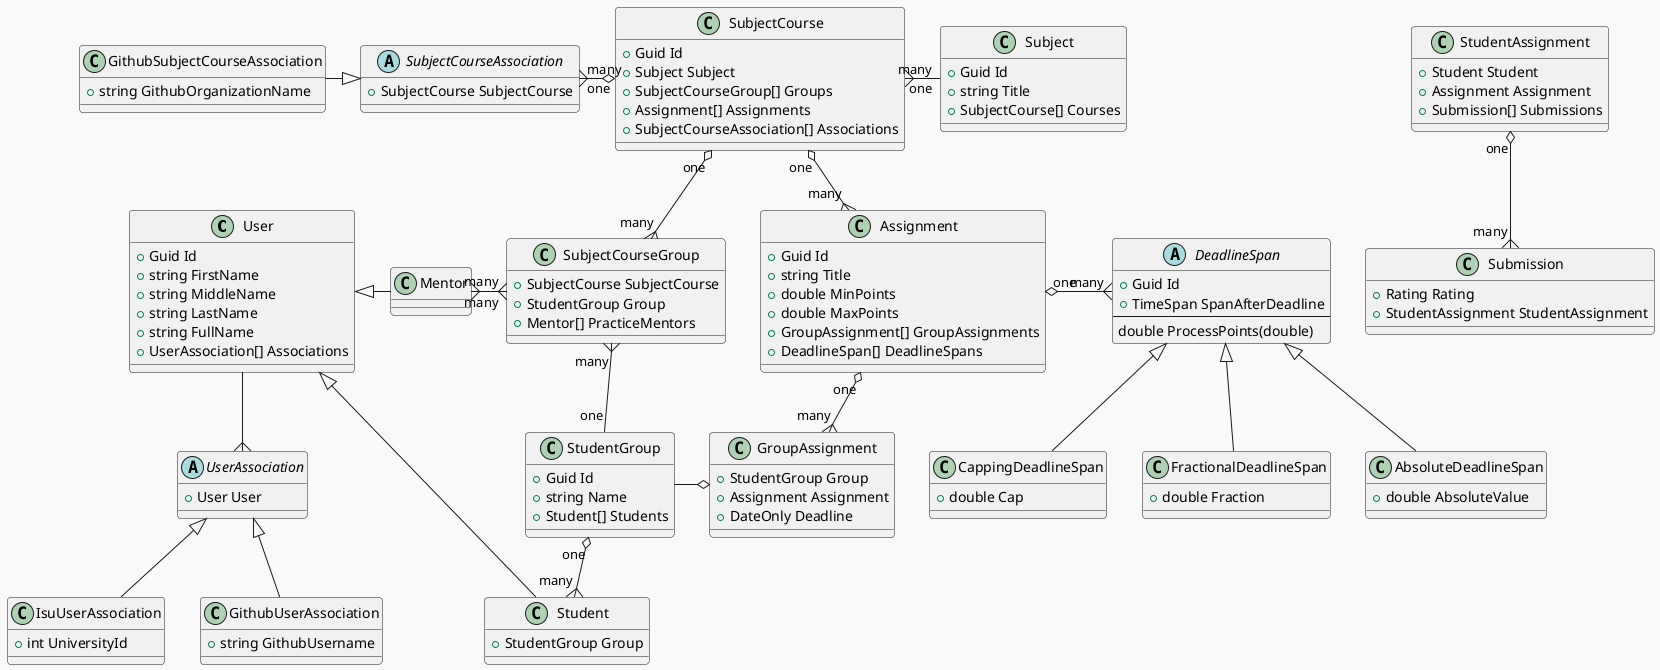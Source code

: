 @startuml
!theme mars

class User
{
    + Guid Id
    + string FirstName
    + string MiddleName
    + string LastName
    + string FullName
    + UserAssociation[] Associations
}

User <|-- Student
class Student
{
    + StudentGroup Group
}

User <|- Mentor
class Mentor 
{

}

class StudentGroup
{
    + Guid Id
    + string Name
    + Student[] Students
}

class Assignment
{
    + Guid Id
    + string Title
    + double MinPoints
    + double MaxPoints
    + GroupAssignment[] GroupAssignments
    + DeadlineSpan[] DeadlineSpans
}

class StudentAssignment
{
    + Student Student
    + Assignment Assignment
    + Submission[] Submissions
}

class Submission
{
    + Rating Rating
    + StudentAssignment StudentAssignment
}

class GroupAssignment
{
    + StudentGroup Group
    + Assignment Assignment
    + DateOnly Deadline
}

class SubjectCourse
{
    + Guid Id
    + Subject Subject
    + SubjectCourseGroup[] Groups
    + Assignment[] Assignments
    + SubjectCourseAssociation[] Associations
}

class SubjectCourseGroup
{
    + SubjectCourse SubjectCourse
    + StudentGroup Group
    + Mentor[] PracticeMentors
}

class Subject 
{
    + Guid Id
    + string Title
    + SubjectCourse[] Courses
}

abstract class DeadlineSpan
{
    + Guid Id
    + TimeSpan SpanAfterDeadline
    --
    double ProcessPoints(double)
}

DeadlineSpan <|-- AbsoluteDeadlineSpan
class AbsoluteDeadlineSpan
{
    + double AbsoluteValue
}

DeadlineSpan <|-- CappingDeadlineSpan
class CappingDeadlineSpan
{
    + double Cap
}

DeadlineSpan <|-- FractionalDeadlineSpan
class FractionalDeadlineSpan
{
    + double Fraction
}

abstract class UserAssociation
{
    + User User
}

UserAssociation <|-- IsuUserAssociation
class IsuUserAssociation
{
    + int UniversityId
}

UserAssociation <|-- GithubUserAssociation
class GithubUserAssociation
{
    + string GithubUsername
}

abstract class SubjectCourseAssociation
{
    + SubjectCourse SubjectCourse
}

SubjectCourseAssociation <|-left- GithubSubjectCourseAssociation
class GithubSubjectCourseAssociation
{
    + string GithubOrganizationName
}

User --{ UserAssociation

StudentGroup "one" o--{ "many" Student

Assignment "one" o-right-{ "many" DeadlineSpan
Assignment "one" o--{ "many" GroupAssignment

GroupAssignment o-left- StudentGroup

StudentAssignment "one" o--{ "many" Submission

SubjectCourse "one" o--{ "many" SubjectCourseGroup
SubjectCourse "many" }-right- "one" Subject
SubjectCourse "one" o--{ "many" Assignment
SubjectCourse "one" o-left-{ "many" SubjectCourseAssociation

SubjectCourseGroup "many" }-- "one" StudentGroup
SubjectCourseGroup "many" }--left--{ "many" Mentor


@enduml